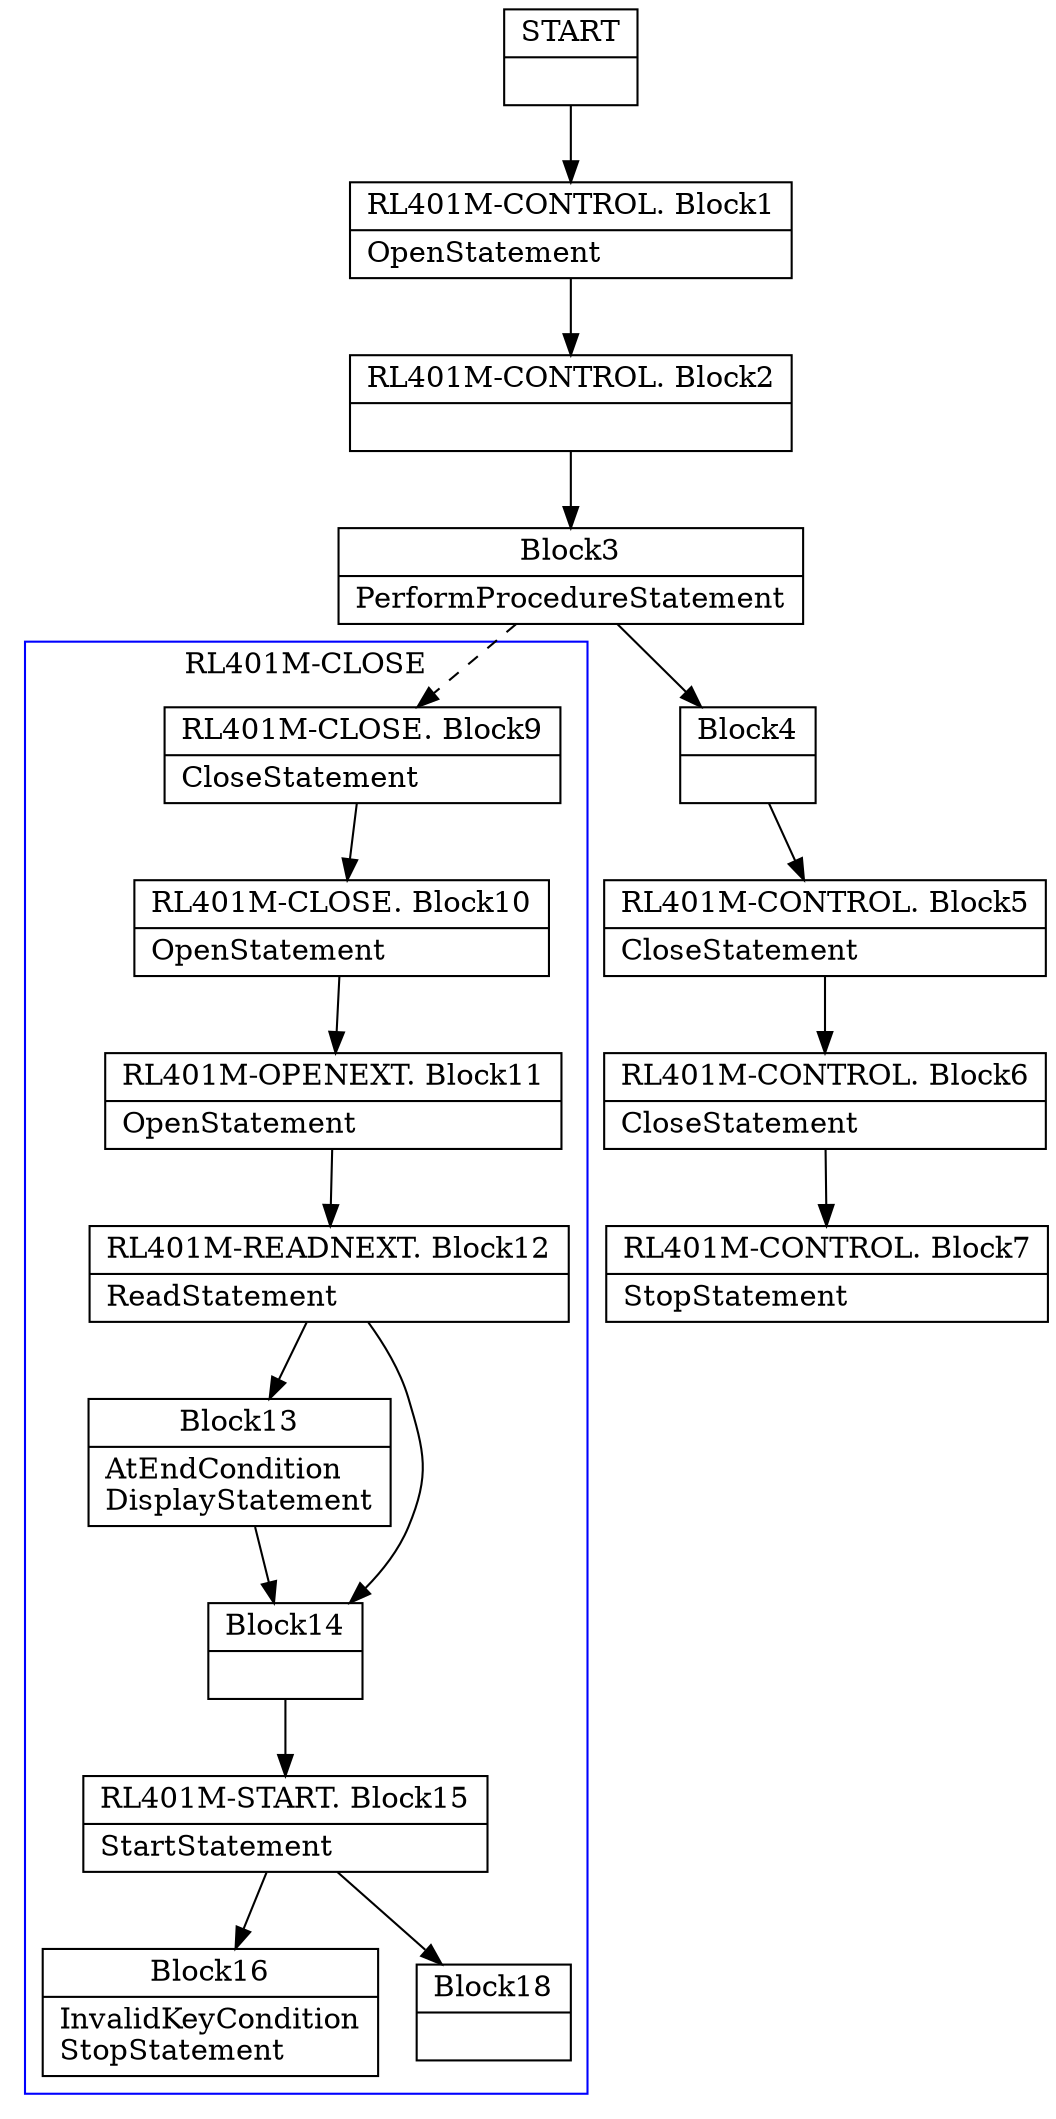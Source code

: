 digraph Cfg {
compound=true;
node [
shape = "record"
]

edge [
arrowtail = "empty"
]
Block0 [
label = "{START|}"
]
Block1 [
label = "{RL401M-CONTROL. Block1|OpenStatement\l}"
]
Block2 [
label = "{RL401M-CONTROL. Block2|}"
]
Block3 [
label = "{Block3|PerformProcedureStatement\l}"
]
subgraph cluster_1{
color = blue;
label = "RL401M-CLOSE";
Block9 [
label = "{RL401M-CLOSE. Block9|CloseStatement\l}"
]
Block10 [
label = "{RL401M-CLOSE. Block10|OpenStatement\l}"
]
Block11 [
label = "{RL401M-OPENEXT. Block11|OpenStatement\l}"
]
Block12 [
label = "{RL401M-READNEXT. Block12|ReadStatement\l}"
]
Block13 [
label = "{Block13|AtEndCondition\lDisplayStatement\l}"
]
Block14 [
label = "{Block14|}"
]
Block15 [
label = "{RL401M-START. Block15|StartStatement\l}"
]
Block16 [
label = "{Block16|InvalidKeyCondition\lStopStatement\l}"
]
Block18 [
label = "{Block18|}"
]
Block9 -> Block10
Block10 -> Block11
Block11 -> Block12
Block12 -> Block13
Block12 -> Block14
Block13 -> Block14
Block14 -> Block15
Block15 -> Block16
Block15 -> Block18

}
Block3 -> Block9 [style=dashed]

Block4 [
label = "{Block4|}"
]
Block5 [
label = "{RL401M-CONTROL. Block5|CloseStatement\l}"
]
Block6 [
label = "{RL401M-CONTROL. Block6|CloseStatement\l}"
]
Block7 [
label = "{RL401M-CONTROL. Block7|StopStatement\l}"
]
Block0 -> Block1
Block1 -> Block2
Block2 -> Block3
Block3 -> Block4
Block4 -> Block5
Block5 -> Block6
Block6 -> Block7

}
